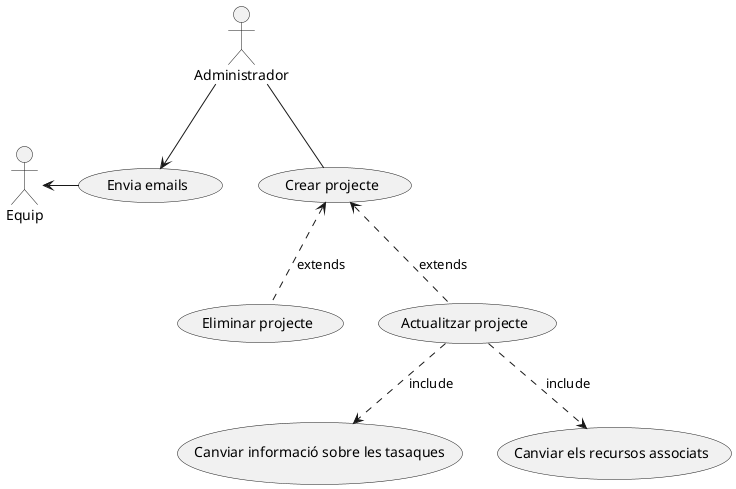 @startuml

:Administrador: as Admin
:Equip: as Equip
(Crear projecte) as add
(Eliminar projecte) as del
(Actualitzar projecte) as upd
(Envia emails) as sendMail


Admin -- add


add <.. del : extends
add <.. upd : extends

upd ..> (Canviar informació sobre les tasaques) : include
upd ..> (Canviar els recursos associats) : include

Admin --> sendMail
sendMail -l-> Equip

@enduml